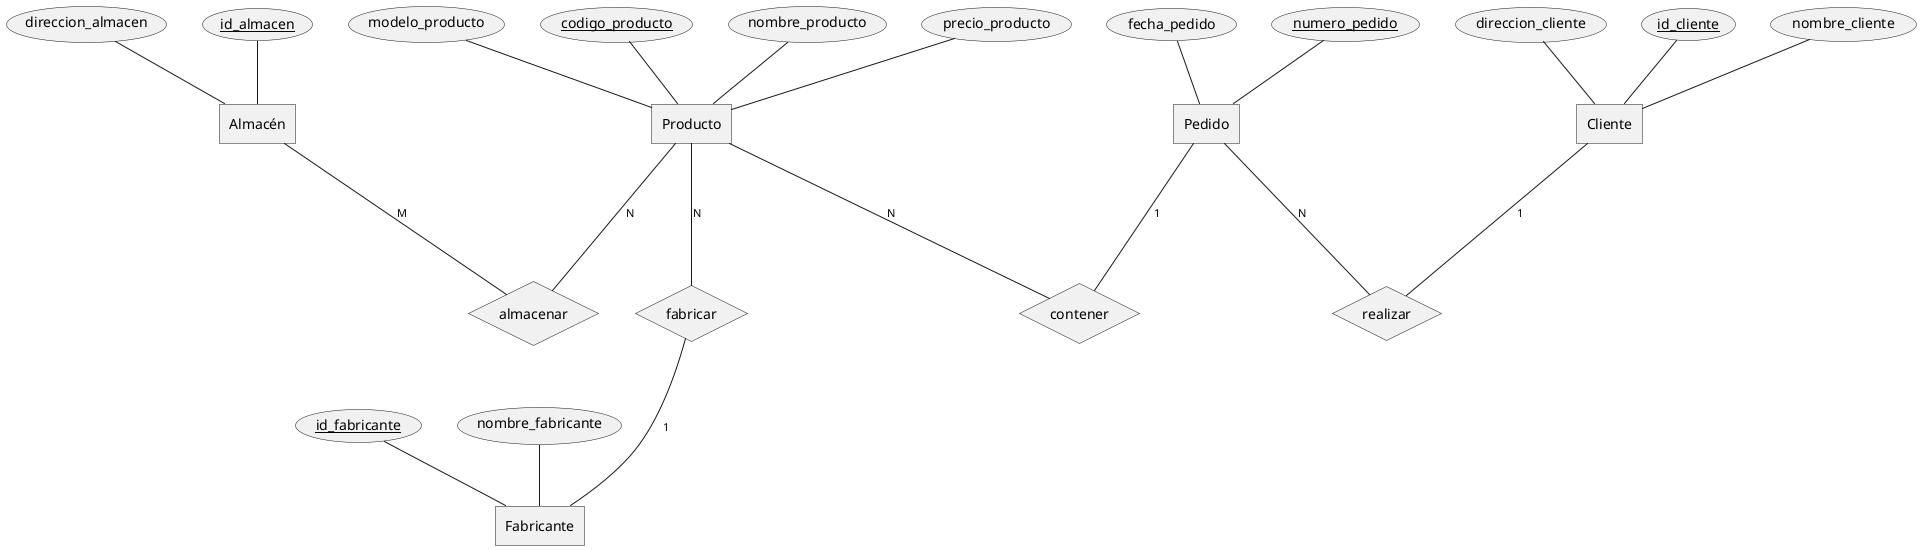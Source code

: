 @startchen

entity "Cliente" as c {
    id_cliente <<key>>
    nombre_cliente
    direccion_cliente
}
entity "Producto" as p {
    codigo_producto <<key>>
    nombre_producto
    precio_producto
    modelo_producto
}
entity "Pedido" as pd {
    numero_pedido <<key>>
    fecha_pedido
}
entity "Almacén" as a {
    id_almacen <<key>>
    direccion_almacen
}
entity "Fabricante" as f {
    id_fabricante <<key>>
    nombre_fabricante
}
relationship fabricar{
    fabricar -1- f
    p -N- fabricar
}
relationship almacenar{
    a -M- almacenar
    p -N- almacenar
}
relationship realizar{
    c -1- realizar
    pd -N- realizar
}
relationship contener{
    pd -1- contener
    p -N- contener
}
@endchen